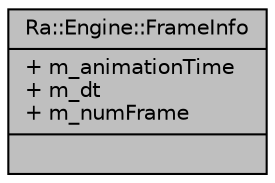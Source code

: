 digraph "Ra::Engine::FrameInfo"
{
 // INTERACTIVE_SVG=YES
 // LATEX_PDF_SIZE
  edge [fontname="Helvetica",fontsize="10",labelfontname="Helvetica",labelfontsize="10"];
  node [fontname="Helvetica",fontsize="10",shape=record];
  Node1 [label="{Ra::Engine::FrameInfo\n|+ m_animationTime\l+ m_dt\l+ m_numFrame\l|}",height=0.2,width=0.4,color="black", fillcolor="grey75", style="filled", fontcolor="black",tooltip="Structure passed to each system before they fill the task queue."];
}
